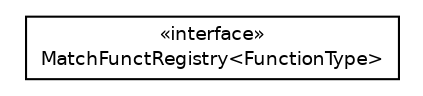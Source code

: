 #!/usr/local/bin/dot
#
# Class diagram 
# Generated by UmlGraph version 4.4 (http://www.spinellis.gr/sw/umlgraph)
#

digraph G {
	edge [fontname="Helvetica",fontsize=10,labelfontname="Helvetica",labelfontsize=10];
	node [fontname="Helvetica",fontsize=10,shape=plaintext];
	// it.apice.sapere.api.space.match.functions.MatchFunctRegistry<FunctionType>
	c5304 [label=<<table border="0" cellborder="1" cellspacing="0" cellpadding="2" port="p" href="./MatchFunctRegistry.html">
		<tr><td><table border="0" cellspacing="0" cellpadding="1">
			<tr><td> &laquo;interface&raquo; </td></tr>
			<tr><td> MatchFunctRegistry&lt;FunctionType&gt; </td></tr>
		</table></td></tr>
		</table>>, fontname="Helvetica", fontcolor="black", fontsize=9.0];
}

